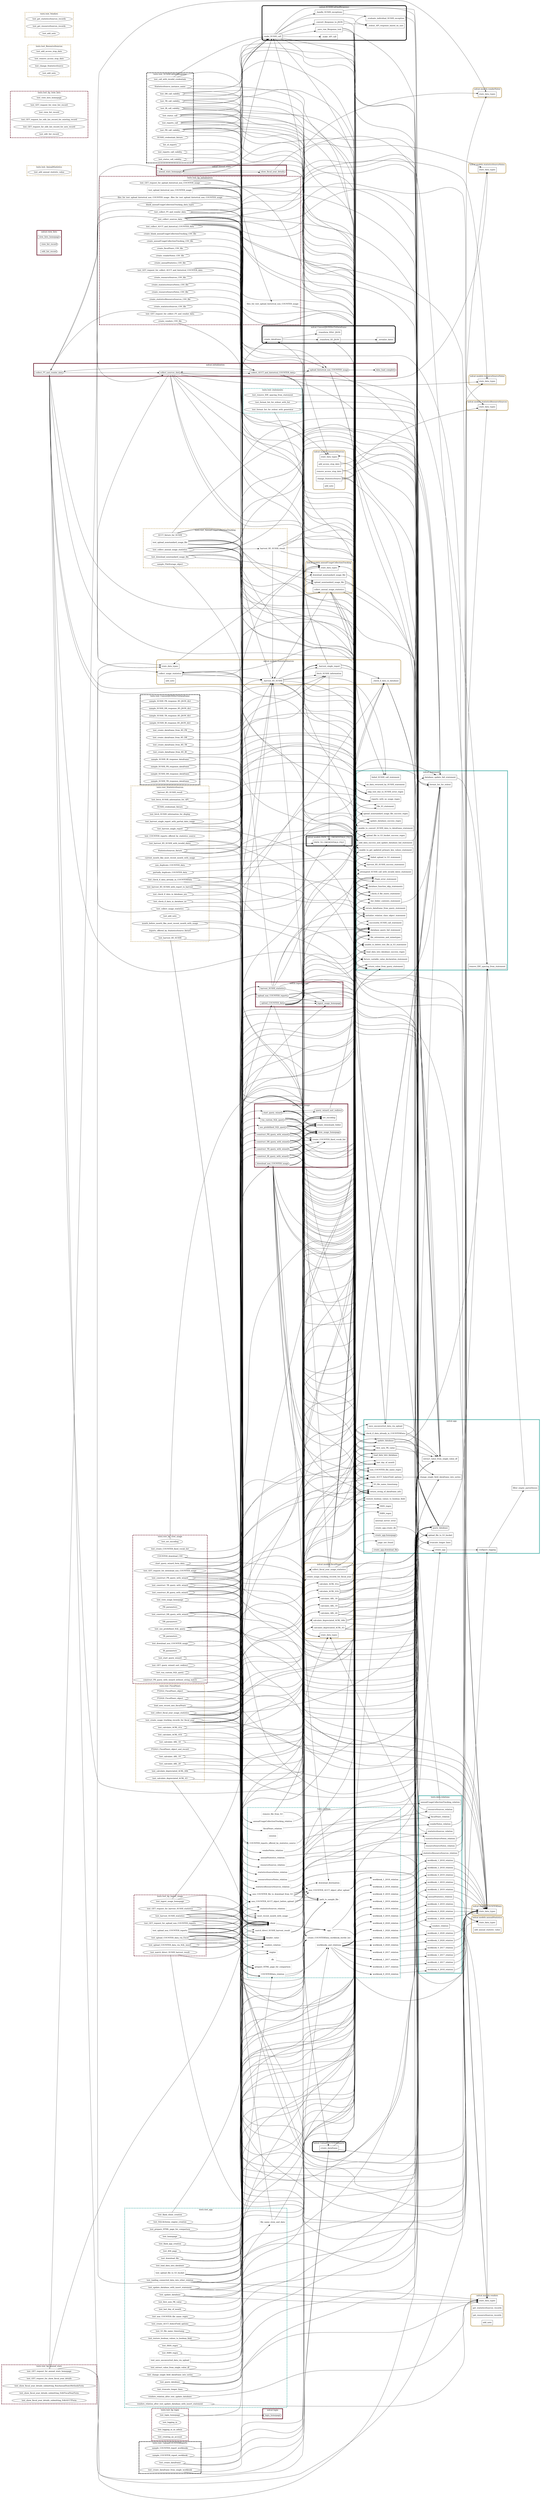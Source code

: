 digraph function_call_chains {
    graph [rankdir="LR"]

    /* Cluster Types
        `penwidth=5`
        Class: `style="rounded"`
        Tests: `style="dashed"`

        Relation: `color="#ceb888"` (Gold)
        Blueprint: `color="#782f40"` (Garnet)
        Module collecting general functions: `color="#5cb8b2"`
    */

    node [  // To remove the fill color from the individual function nodes
        style="filled"
        fillcolor="white"
    ]
    /* Node Types
        When multiple adjustments are present, order is label, style, shape

        Test function: `style="dashed"`
        Fixture function: `style="dotted"`

        Route functions: `shape="cds"`
        Function connecting to S3: `shape="folder"`
        Function connecting to MySQL: `shape="cylinder"`
        Other functions: `shape="box"`
    */

    /*
        Edges represent function calls
            Edges are instantiated under the cluster containing the calling function
            Edges go from the calling function to the called function
        Function calls include
            Redirects between Flask routes via `url_for()`
            Calls to a Flask route function with the Flask test client (these use the URL in the decorator, not the function name)
        Function calls don't include calls to SQLAlchemy engines purely for the purpose of passing to another function
    */

    subgraph cluster_fiscalYears {
        label="nolcat.models.fiscalYears"
        penwidth=5
        style="rounded"
        color="#ceb888"

        state_data_types_in_fiscalYears [
            label="state_data_types"
            shape="box"
        ]
        calculate_depreciated_ACRL_60b [shape="box"]
        calculate_depreciated_ACRL_63 [shape="box"]
        calculate_ACRL_61a [shape="box"]
        calculate_ACRL_61b [shape="box"]
        calculate_ARL_18 [shape="box"]
        calculate_ARL_19 [shape="box"]
        calculate_ARL_20 [shape="box"]
        create_usage_tracking_records_for_fiscal_year [shape="box"]
        collect_fiscal_year_usage_statistics [shape="box"]
    }
    calculate_depreciated_ACRL_60b -> query_database
    calculate_depreciated_ACRL_60b -> extract_value_from_single_value_df
    calculate_depreciated_ACRL_60b -> return_value_from_query_statement
    calculate_depreciated_ACRL_60b -> database_query_fail_statement
    calculate_depreciated_ACRL_63 -> query_database
    calculate_depreciated_ACRL_63 -> extract_value_from_single_value_df
    calculate_depreciated_ACRL_63 -> return_value_from_query_statement
    calculate_depreciated_ACRL_63 -> database_query_fail_statement
    calculate_ACRL_61a -> query_database
    calculate_ACRL_61a -> extract_value_from_single_value_df
    calculate_ACRL_61a -> return_value_from_query_statement
    calculate_ACRL_61a -> database_query_fail_statement
    calculate_ACRL_61b -> query_database
    calculate_ACRL_61b -> extract_value_from_single_value_df
    calculate_ACRL_61b -> return_value_from_query_statement
    calculate_ACRL_61b -> database_query_fail_statement
    calculate_ARL_18 -> query_database
    calculate_ARL_18 -> extract_value_from_single_value_df
    calculate_ARL_18 -> return_value_from_query_statement
    calculate_ARL_18 -> database_query_fail_statement
    calculate_ARL_19 -> query_database
    calculate_ARL_19 -> extract_value_from_single_value_df
    calculate_ARL_19 -> return_value_from_query_statement
    calculate_ARL_19 -> database_query_fail_statement
    calculate_ARL_20 -> query_database
    calculate_ARL_20 -> extract_value_from_single_value_df
    calculate_ARL_20 -> return_value_from_query_statement
    calculate_ARL_20 -> database_query_fail_statement
    create_usage_tracking_records_for_fiscal_year -> state_data_types_in_annualUsageCollectionTracking
    create_usage_tracking_records_for_fiscal_year -> load_data_into_database
    create_usage_tracking_records_for_fiscal_year -> query_database
    create_usage_tracking_records_for_fiscal_year -> return_string_of_dataframe_info
    create_usage_tracking_records_for_fiscal_year -> return_dataframe_from_query_statement
    create_usage_tracking_records_for_fiscal_year -> database_query_fail_statement
    collect_fiscal_year_usage_statistics -> _harvest_R5_SUSHI
    collect_fiscal_year_usage_statistics -> load_data_into_database
    collect_fiscal_year_usage_statistics -> query_database
    collect_fiscal_year_usage_statistics -> update_database
    collect_fiscal_year_usage_statistics -> first_new_PK_value
    collect_fiscal_year_usage_statistics -> format_list_for_stdout
    collect_fiscal_year_usage_statistics -> unable_to_get_updated_primary_key_values_statement
    collect_fiscal_year_usage_statistics -> database_query_fail_statement
    collect_fiscal_year_usage_statistics -> add_data_success_and_update_database_fail_statement
    collect_fiscal_year_usage_statistics -> load_data_into_database_success_regex
    collect_fiscal_year_usage_statistics -> update_database_success_regex
    collect_fiscal_year_usage_statistics -> harvest_R5_SUSHI_success_statement


    subgraph cluster_annualStatistics {
        label="nolcat.models.annualStatistics"
        penwidth=5
        style="rounded"
        color="#ceb888"

        state_data_types_in_annualStatistics [
            label="state_data_types"
            shape="box"
        ]
        add_annual_statistic_value [shape="box"]
    }


    subgraph cluster_vendors {
        label="nolcat.models.vendors"
        penwidth=5
        style="rounded"
        color="#ceb888"

        state_data_types_in_vendors [
            label="state_data_types"
            shape="box"
        ]
        get_statisticsSources_records [shape="box"]
        get_resourceSources_records [shape="box"]
        add_note_in_vendors [
            label="add_note"
            shape="box"
        ]
    }


    subgraph cluster_vendorNotes {
        label="nolcat.models.vendorNotes"
        penwidth=5
        style="rounded"
        color="#ceb888"

        state_data_types_in_vendorNotes [
            label="state_data_types"
            shape="box"
        ]
    }


    subgraph cluster_statisticsSources {
        label="nolcat.models.statisticsSources"
        penwidth=5
        style="rounded"
        color="#ceb888"

        state_data_types_in_statisticsSources [
            label="state_data_types"
            shape="box"
        ]
        fetch_SUSHI_information [shape="box"]
        _harvest_R5_SUSHI [shape="box"]
        _harvest_single_report [shape="box"]
        _check_if_data_in_database [shape="box"]
        collect_usage_statistics [shape="box"]
        add_note_in_statisticsSources [
            label="add_note"
            shape="box"
        ]
    }
    fetch_SUSHI_information -> PATH_TO_CREDENTIALS_FILE
    _harvest_R5_SUSHI -> fetch_SUSHI_information
    _harvest_R5_SUSHI -> _harvest_single_report
    _harvest_R5_SUSHI -> make_SUSHI_call
    _harvest_R5_SUSHI -> successful_SUSHI_call_statement
    _harvest_R5_SUSHI -> failed_SUSHI_call_statement
    _harvest_R5_SUSHI -> attempted_SUSHI_call_with_invalid_dates_statement
    _harvest_R5_SUSHI -> reports_with_no_usage_regex
    _harvest_single_report -> _check_if_data_in_database
    _harvest_single_report -> state_data_types_in_COUNTERData
    _harvest_single_report -> create_dataframe_in_ConvertJSONDictToDataframe
    _harvest_single_report -> make_SUSHI_call
    _harvest_single_report -> last_day_of_month
    _harvest_single_report -> return_string_of_dataframe_info
    _harvest_single_report -> save_unconverted_data_via_upload
    _harvest_single_report -> S3_file_name_timestamp
    _harvest_single_report -> unable_to_convert_SUSHI_data_to_dataframe_statement
    _harvest_single_report -> failed_upload_to_S3_statement
    _harvest_single_report -> upload_file_to_S3_bucket_success_regex
    _harvest_single_report -> no_data_returned_by_SUSHI_statement
    _harvest_single_report -> reports_with_no_usage_regex
    _check_if_data_in_database -> query_database
    _check_if_data_in_database -> extract_value_from_single_value_df
    _check_if_data_in_database -> return_value_from_query_statement
    _check_if_data_in_database -> database_query_fail_statement
    collect_usage_statistics -> _harvest_R5_SUSHI
    collect_usage_statistics -> load_data_into_database
    collect_usage_statistics -> first_new_PK_value
    collect_usage_statistics -> unable_to_get_updated_primary_key_values_statement
    collect_usage_statistics -> harvest_R5_SUSHI_success_statement


    subgraph cluster_statisticsSourceNotes {
        label="nolcat.models.statisticsSourceNotes"
        penwidth=5
        style="rounded"
        color="#ceb888"

        state_data_types_in_statisticsSourceNotes [
            label="state_data_types"
            shape="box"
        ]
    }


    subgraph cluster_resourceSources {
        label="nolcat.models.resourceSources"
        penwidth=5
        style="rounded"
        color="#ceb888"

        state_data_types_in_resourceSources [
            label="state_data_types"
            shape="box"
        ]
        add_access_stop_date [shape="box"]
        remove_access_stop_date [shape="box"]
        change_StatisticsSource [shape="box"]
        add_note_in_resourceSources [
            label="add_note"
            shape="box"
        ]
    }
    add_access_stop_date -> update_database
    add_access_stop_date -> database_update_fail_statement
    add_access_stop_date -> update_database_success_regex
    remove_access_stop_date -> update_database
    remove_access_stop_date -> database_update_fail_statement
    remove_access_stop_date -> update_database_success_regex
    change_StatisticsSource -> state_data_types_in_statisticsResourceSources
    change_StatisticsSource -> load_data_into_database
    change_StatisticsSource -> query_database
    change_StatisticsSource -> update_database
    change_StatisticsSource -> database_query_fail_statement
    change_StatisticsSource -> database_update_fail_statement
    change_StatisticsSource -> update_database_success_regex


    subgraph cluster_resourceSourceNotes {
        label="nolcat.models.resourceSourceNotes"
        penwidth=5
        style="rounded"
        color="#ceb888"

        state_data_types_in_resourceSourceNotes [
            label="state_data_types"
            shape="box"
        ]
    }


    subgraph cluster_statisticsResourceSources {
        label="nolcat.models.statisticsResourceSources"
        penwidth=5
        style="rounded"
        color="#ceb888"

        state_data_types_in_statisticsResourceSources [
            label="state_data_types"
            shape="box"
        ]
    }


    subgraph cluster_annualUsageCollectionTracking {
        label="nolcat.models.annualUsageCollectionTracking"
        penwidth=5
        style="rounded"
        color="#ceb888"

        state_data_types_in_annualUsageCollectionTracking [
            label="state_data_types"
            shape="box"
        ]
        collect_annual_usage_statistics [shape="box"]
        upload_nonstandard_usage_file [shape="box"]
        download_nonstandard_usage_file [shape="folder"]
    }
    collect_annual_usage_statistics -> _harvest_R5_SUSHI
    collect_annual_usage_statistics -> load_data_into_database
    collect_annual_usage_statistics -> query_database
    collect_annual_usage_statistics -> update_database
    collect_annual_usage_statistics -> first_new_PK_value
    collect_annual_usage_statistics -> initialize_relation_class_object_statement
    collect_annual_usage_statistics -> unable_to_get_updated_primary_key_values_statement
    collect_annual_usage_statistics -> return_value_from_query_statement
    collect_annual_usage_statistics -> database_query_fail_statement
    collect_annual_usage_statistics -> add_data_success_and_update_database_fail_statement
    collect_annual_usage_statistics -> load_data_into_database_success_regex
    collect_annual_usage_statistics -> update_database_success_regex
    collect_annual_usage_statistics -> harvest_R5_SUSHI_success_statement
    upload_nonstandard_usage_file -> upload_file_to_S3_bucket
    upload_nonstandard_usage_file -> update_database
    upload_nonstandard_usage_file -> file_extensions_and_mimetypes
    upload_nonstandard_usage_file -> file_IO_statement
    upload_nonstandard_usage_file -> failed_upload_to_S3_statement
    upload_nonstandard_usage_file -> upload_file_to_S3_bucket_success_regex
    upload_nonstandard_usage_file -> add_data_success_and_update_database_fail_statement
    upload_nonstandard_usage_file -> update_database_success_regex
    download_nonstandard_usage_file -> file_IO_statement


    subgraph cluster_COUNTERData {
        label="nolcat.models.COUNTERData"
        penwidth=5
        style="rounded"
        color="#ceb888"

        state_data_types_in_COUNTERData [
            label="state_data_types"
            shape="box"
        ]
    }


    subgraph cluster_SUSHICallAndResponse {
        label="nolcat.SUSHICallAndResponse"
        penwidth=5
        style="rounded"

        make_SUSHI_call [shape="box"]
        _make_API_call [shape="box"]
        _convert_Response_to_JSON [shape="box"]
        _save_raw_Response_text [shape="box"]
        _handle_SUSHI_exceptions [shape="box"]
        _evaluate_individual_SUSHI_exception [shape="box"]
        _stdout_API_response_based_on_size [shape="box"]
    }
    make_SUSHI_call -> _make_API_call
    make_SUSHI_call -> _convert_Response_to_JSON
    make_SUSHI_call -> _save_raw_Response_text
    make_SUSHI_call -> _handle_SUSHI_exceptions
    make_SUSHI_call -> _stdout_API_response_based_on_size
    make_SUSHI_call -> format_list_for_stdout
    make_SUSHI_call -> upload_file_to_S3_bucket_success_regex
    make_SUSHI_call -> failed_SUSHI_call_statement
    make_SUSHI_call -> no_data_returned_by_SUSHI_statement
    _convert_Response_to_JSON -> _stdout_API_response_based_on_size
    _convert_Response_to_JSON -> failed_SUSHI_call_statement
    _save_raw_Response_text -> query_database
    _save_raw_Response_text -> save_unconverted_data_via_upload
    _save_raw_Response_text -> extract_value_from_single_value_df
    _save_raw_Response_text -> S3_file_name_timestamp
    _save_raw_Response_text -> file_IO_statement
    _save_raw_Response_text -> upload_file_to_S3_bucket_success_regex
    _save_raw_Response_text -> database_query_fail_statement
    _handle_SUSHI_exceptions -> _evaluate_individual_SUSHI_exception
    _handle_SUSHI_exceptions -> format_list_for_stdout
    _evaluate_individual_SUSHI_exception -> query_database
    _evaluate_individual_SUSHI_exception -> database_query_fail_statement


    subgraph cluster_UploadCOUNTERReports {
        label="nolcat.UploadCOUNTERReports"
        penwidth=5
        style="rounded"

        create_dataframe_in_UploadCOUNTERReports [
            label="create_dataframe"
            shape="box"
        ]
    }
    create_dataframe_in_UploadCOUNTERReports -> state_data_types_in_COUNTERData
    create_dataframe_in_UploadCOUNTERReports -> return_string_of_dataframe_info
    create_dataframe_in_UploadCOUNTERReports -> ISSN_regex


    subgraph cluster_ConvertJSONDictToDataframe {
        label="nolcat.ConvertJSONDictToDataframe"
        penwidth=5
        style="rounded"

        create_dataframe_in_ConvertJSONDictToDataframe [
            label="create_dataframe"
            shape="box"
        ]
        _transform_R5_JSON [shape="box"]
        _transform_R5b1_JSON [shape="box"]
        _serialize_dates [shape="box"]
    }
    create_dataframe_in_ConvertJSONDictToDataframe -> _transform_R5_JSON
    create_dataframe_in_ConvertJSONDictToDataframe -> _transform_R5b1_JSON
    _transform_R5_JSON -> _serialize_dates
    _transform_R5_JSON -> return_string_of_dataframe_info
    _transform_R5_JSON -> ISSN_regex


    subgraph cluster_annual_stats {
        label="nolcat.annual_stats"
        penwidth=5
        color="#782f40"

        annual_stats_homepage [shape="cds"]
        show_fiscal_year_details [shape="cds"]
    }
    annual_stats_homepage -> show_fiscal_year_details
    annual_stats_homepage -> query_database
    annual_stats_homepage -> Flask_error_statement
    annual_stats_homepage -> database_query_fail_statement
    show_fiscal_year_details -> annual_stats_homepage
    show_fiscal_year_details -> state_data_types_in_fiscalYears
    show_fiscal_year_details -> state_data_types_in_annualUsageCollectionTracking
    show_fiscal_year_details -> query_database
    show_fiscal_year_details -> Flask_error_statement
    show_fiscal_year_details -> database_query_fail_statement


    subgraph cluster_ingest_usage {
        label="nolcat.ingest_usage"
        penwidth=5
        color="#782f40"

        ingest_usage_homepage [shape="cds"]
        upload_COUNTER_data [shape="cds"]
        harvest_SUSHI_statistics [shape="cds"]
        upload_non_COUNTER_reports [shape="cds"]
    }
    upload_COUNTER_data -> ingest_usage_homepage
    upload_COUNTER_data -> create_dataframe_in_UploadCOUNTERReports
    upload_COUNTER_data -> load_data_into_database
    upload_COUNTER_data -> update_database
    upload_COUNTER_data -> first_new_PK_value
    upload_COUNTER_data -> check_if_data_already_in_COUNTERData
    upload_COUNTER_data -> truncate_longer_lines
    upload_COUNTER_data -> format_list_for_stdout
    upload_COUNTER_data -> unable_to_convert_SUSHI_data_to_dataframe_statement
    upload_COUNTER_data -> unable_to_get_updated_primary_key_values_statement
    upload_COUNTER_data -> Flask_error_statement
    upload_COUNTER_data -> database_update_fail_statement
    upload_COUNTER_data -> update_database_success_regex
    harvest_SUSHI_statistics -> ingest_usage_homepage
    harvest_SUSHI_statistics -> collect_usage_statistics
    harvest_SUSHI_statistics -> query_database
    harvest_SUSHI_statistics -> initialize_relation_class_object_statement
    harvest_SUSHI_statistics -> Flask_error_statement
    harvest_SUSHI_statistics -> database_query_fail_statement
    upload_non_COUNTER_reports -> ingest_usage_homepage
    upload_non_COUNTER_reports -> upload_nonstandard_usage_file
    upload_non_COUNTER_reports -> query_database
    upload_non_COUNTER_reports -> create_AUCT_SelectField_options
    upload_non_COUNTER_reports -> Flask_error_statement
    upload_non_COUNTER_reports -> upload_nonstandard_usage_file_success_regex
    upload_non_COUNTER_reports -> database_query_fail_statement


    subgraph cluster_initialization {
        label="nolcat.initialization"
        penwidth=5
        color="#782f40"

        collect_FY_and_vendor_data [shape="cds"]
        collect_sources_data [shape="cds"]
        collect_AUCT_and_historical_COUNTER_data [shape="cds"]
        upload_historical_non_COUNTER_usage [shape="cds"]
        data_load_complete [shape="cds"]
    }
    collect_FY_and_vendor_data -> collect_sources_data
    collect_FY_and_vendor_data -> state_data_types_in_fiscalYears
    collect_FY_and_vendor_data -> state_data_types_in_annualStatistics
    collect_FY_and_vendor_data -> state_data_types_in_vendors
    collect_FY_and_vendor_data -> state_data_types_in_vendorNotes
    collect_FY_and_vendor_data -> load_data_into_database
    collect_FY_and_vendor_data -> first_new_PK_value
    collect_FY_and_vendor_data -> Flask_error_statement
    collect_FY_and_vendor_data -> load_data_into_database_success_regex
    collect_sources_data -> collect_AUCT_and_historical_COUNTER_data
    collect_sources_data -> state_data_types_in_statisticsSources
    collect_sources_data -> state_data_types_in_statisticsSourceNotes
    collect_sources_data -> state_data_types_in_resourceSources
    collect_sources_data -> state_data_types_in_resourceSourceNotes
    collect_sources_data -> load_data_into_database
    collect_sources_data -> first_new_PK_value
    collect_sources_data -> Flask_error_statement
    collect_sources_data -> load_data_into_database_success_regex
    collect_AUCT_and_historical_COUNTER_data -> collect_FY_and_vendor_data
    collect_AUCT_and_historical_COUNTER_data -> collect_sources_data
    collect_AUCT_and_historical_COUNTER_data -> upload_historical_non_COUNTER_usage
    collect_AUCT_and_historical_COUNTER_data -> state_data_types_in_annualUsageCollectionTracking
    collect_AUCT_and_historical_COUNTER_data -> create_dataframe_in_UploadCOUNTERReports
    collect_AUCT_and_historical_COUNTER_data -> load_data_into_database
    collect_AUCT_and_historical_COUNTER_data -> query_database
    collect_AUCT_and_historical_COUNTER_data -> update_database
    collect_AUCT_and_historical_COUNTER_data -> first_new_PK_value
    collect_AUCT_and_historical_COUNTER_data -> check_if_data_already_in_COUNTERData
    collect_AUCT_and_historical_COUNTER_data -> format_list_for_stdout
    collect_AUCT_and_historical_COUNTER_data -> unable_to_convert_SUSHI_data_to_dataframe_statement
    collect_AUCT_and_historical_COUNTER_data -> unable_to_get_updated_primary_key_values_statement
    collect_AUCT_and_historical_COUNTER_data -> Flask_error_statement
    collect_AUCT_and_historical_COUNTER_data -> return_dataframe_from_query_statement
    collect_AUCT_and_historical_COUNTER_data -> database_query_fail_statement
    collect_AUCT_and_historical_COUNTER_data -> load_data_into_database_success_regex
    collect_AUCT_and_historical_COUNTER_data -> update_database_success_regex
    upload_historical_non_COUNTER_usage -> data_load_complete
    upload_historical_non_COUNTER_usage -> upload_nonstandard_usage_file
    upload_historical_non_COUNTER_usage -> query_database
    upload_historical_non_COUNTER_usage -> create_AUCT_SelectField_options
    upload_historical_non_COUNTER_usage -> non_COUNTER_file_name_regex
    upload_historical_non_COUNTER_usage -> initialize_relation_class_object_statement
    upload_historical_non_COUNTER_usage -> Flask_error_statement
    upload_historical_non_COUNTER_usage -> upload_nonstandard_usage_file_success_regex
    upload_historical_non_COUNTER_usage -> database_query_fail_statement


    subgraph cluster_login {
        label="nolcat.login"
        penwidth=5
        color="#782f40"

        login_homepage [shape="cds"]
    }


    subgraph cluster_view_lists {
        label="nolcat.view_lists"
        penwidth=5
        color="#782f40"

        view_lists_homepage [shape="cds"]
        view_list_record [shape="cds"]
        edit_list_record [shape="cds"]
    }


    subgraph cluster_view_usage {
        label="nolcat.view_usage"
        penwidth=5
        color="#782f40"

        create_COUNTER_fixed_vocab_list [shape="box"]
        set_encoding [shape="box"]
        create_downloads_folder [shape="box"]
        view_usage_homepage [shape="cds"]
        run_custom_SQL_query [shape="cds"]
        use_predefined_SQL_query [shape="cds"]
        start_query_wizard [shape="cds"]
        query_wizard_sort_redirect [shape="cds"]
        construct_PR_query_with_wizard [shape="cds"]
        construct_DR_query_with_wizard [shape="cds"]
        construct_TR_query_with_wizard [shape="cds"]
        construct_IR_query_with_wizard [shape="cds"]
        download_non_COUNTER_usage [shape="cds"]
    }
    run_custom_SQL_query -> set_encoding
    run_custom_SQL_query -> create_downloads_folder
    run_custom_SQL_query -> view_usage_homepage
    run_custom_SQL_query -> query_database
    run_custom_SQL_query -> file_extensions_and_mimetypes
    run_custom_SQL_query -> Flask_error_statement
    run_custom_SQL_query -> list_folder_contents_statement
    run_custom_SQL_query -> check_if_file_exists_statement
    run_custom_SQL_query -> database_query_fail_statement
    use_predefined_SQL_query -> set_encoding
    use_predefined_SQL_query -> create_downloads_folder
    use_predefined_SQL_query -> view_usage_homepage
    use_predefined_SQL_query -> query_database
    use_predefined_SQL_query -> last_day_of_month
    use_predefined_SQL_query -> file_extensions_and_mimetypes
    use_predefined_SQL_query -> Flask_error_statement
    use_predefined_SQL_query -> list_folder_contents_statement
    use_predefined_SQL_query -> check_if_file_exists_statement
    use_predefined_SQL_query -> database_query_fail_statement
    use_predefined_SQL_query -> attempted_SUSHI_call_with_invalid_dates_statement
    start_query_wizard -> view_usage_homepage
    start_query_wizard -> query_wizard_sort_redirect
    start_query_wizard -> query_database
    start_query_wizard -> last_day_of_month
    start_query_wizard -> Flask_error_statement
    start_query_wizard -> database_query_fail_statement
    query_wizard_sort_redirect -> start_query_wizard
    query_wizard_sort_redirect -> Flask_error_statement
    query_wizard_sort_redirect -> attempted_SUSHI_call_with_invalid_dates_statement
    construct_PR_query_with_wizard -> create_COUNTER_fixed_vocab_list
    construct_PR_query_with_wizard -> set_encoding
    construct_PR_query_with_wizard -> create_downloads_folder
    construct_PR_query_with_wizard -> view_usage_homepage
    construct_PR_query_with_wizard -> query_database
    construct_PR_query_with_wizard -> return_string_of_dataframe_info
    construct_PR_query_with_wizard -> file_extensions_and_mimetypes
    construct_PR_query_with_wizard -> Flask_error_statement
    construct_PR_query_with_wizard -> list_folder_contents_statement
    construct_PR_query_with_wizard -> check_if_file_exists_statement
    construct_PR_query_with_wizard -> database_query_fail_statement
    construct_DR_query_with_wizard -> create_COUNTER_fixed_vocab_list
    construct_DR_query_with_wizard -> set_encoding
    construct_DR_query_with_wizard -> create_downloads_folder
    construct_DR_query_with_wizard -> view_usage_homepage
    construct_DR_query_with_wizard -> query_database
    construct_DR_query_with_wizard -> return_string_of_dataframe_info
    construct_DR_query_with_wizard -> file_extensions_and_mimetypes
    construct_DR_query_with_wizard -> Flask_error_statement
    construct_DR_query_with_wizard -> list_folder_contents_statement
    construct_DR_query_with_wizard -> check_if_file_exists_statement
    construct_DR_query_with_wizard -> database_query_fail_statement
    construct_TR_query_with_wizard -> create_COUNTER_fixed_vocab_list
    construct_TR_query_with_wizard -> set_encoding
    construct_TR_query_with_wizard -> create_downloads_folder
    construct_TR_query_with_wizard -> view_usage_homepage
    construct_TR_query_with_wizard -> query_database
    construct_TR_query_with_wizard -> return_string_of_dataframe_info
    construct_TR_query_with_wizard -> file_extensions_and_mimetypes
    construct_TR_query_with_wizard -> Flask_error_statement
    construct_TR_query_with_wizard -> list_folder_contents_statement
    construct_TR_query_with_wizard -> check_if_file_exists_statement
    construct_TR_query_with_wizard -> database_query_fail_statement
    construct_IR_query_with_wizard -> create_COUNTER_fixed_vocab_list
    construct_IR_query_with_wizard -> set_encoding
    construct_IR_query_with_wizard -> create_downloads_folder
    construct_IR_query_with_wizard -> view_usage_homepage
    construct_IR_query_with_wizard -> query_database
    construct_IR_query_with_wizard -> return_string_of_dataframe_info
    construct_IR_query_with_wizard -> file_extensions_and_mimetypes
    construct_IR_query_with_wizard -> Flask_error_statement
    construct_IR_query_with_wizard -> list_folder_contents_statement
    construct_IR_query_with_wizard -> check_if_file_exists_statement
    construct_IR_query_with_wizard -> database_query_fail_statement
    download_non_COUNTER_usage -> create_downloads_folder
    download_non_COUNTER_usage -> view_usage_homepage
    download_non_COUNTER_usage -> state_data_types_in_annualUsageCollectionTracking
    download_non_COUNTER_usage -> download_nonstandard_usage_file
    download_non_COUNTER_usage -> query_database
    download_non_COUNTER_usage -> restore_boolean_values_to_boolean_field
    download_non_COUNTER_usage -> create_AUCT_SelectField_options
    download_non_COUNTER_usage -> non_COUNTER_file_name_regex
    download_non_COUNTER_usage -> file_extensions_and_mimetypes
    download_non_COUNTER_usage -> Flask_error_statement
    download_non_COUNTER_usage -> list_folder_contents_statement
    download_non_COUNTER_usage -> check_if_file_exists_statement
    download_non_COUNTER_usage -> database_query_fail_statement


    subgraph cluster_PATH_TO_CREDENTIALS_FILE {
        label="nolcat.models.PATH_TO_CREDENTIALS_FILE"
        penwidth=5

        PATH_TO_CREDENTIALS_FILE [shape="box"]
    }
    PATH_TO_CREDENTIALS_FILE -> check_if_file_exists_statement


    subgraph cluster_app {
        label="nolcat.app"
        penwidth=5
        color="#5cb8b2"

        filter_empty_parentheses [shape="box"]
        configure_logging [shape="box"]
        page_not_found [shape="box"]
        internal_server_error [shape="box"]
        create_app [shape="box"]
        "create_app.create_db" [shape="box"]
        "create_app.homepage" [shape="cds"]
        "create_app.download_file" [shape="cds"]
        last_day_of_month [shape="box"]
        first_new_PK_value [shape="box"]
        return_string_of_dataframe_info [shape="box"]
        change_single_field_dataframe_into_series [shape="box"]
        restore_boolean_values_to_boolean_field [shape="box"]
        upload_file_to_S3_bucket [shape="folder"]
        create_AUCT_SelectField_options [shape="box"]
        load_data_into_database [shape="cylinder"]
        query_database [shape="cylinder"]
        check_if_data_already_in_COUNTERData [shape="box"]
        truncate_longer_lines [shape="box"]
        update_database [shape="cylinder"]
        save_unconverted_data_via_upload [shape="box"]
        ISSN_regex [shape="box"]
        ISBN_regex [shape="box"]
        extract_value_from_single_value_df [shape="box"]
        S3_file_name_timestamp [shape="box"]
        non_COUNTER_file_name_regex [shape="box"]
    }
    filter_empty_parentheses -> remove_IDE_spacing_from_statement
    configure_logging -> filter_empty_parentheses
    create_app -> configure_logging
    "create_app.create_db" -> create_app
    "create_app.download_file" -> file_extensions_and_mimetypes
    first_new_PK_value -> query_database
    first_new_PK_value -> extract_value_from_single_value_df
    first_new_PK_value -> return_value_from_query_statement
    first_new_PK_value -> database_query_fail_statement
    create_AUCT_SelectField_options -> change_single_field_dataframe_into_series
    query_database -> remove_IDE_spacing_from_statement
    check_if_data_already_in_COUNTERData -> query_database
    check_if_data_already_in_COUNTERData -> extract_value_from_single_value_df
    check_if_data_already_in_COUNTERData -> format_list_for_stdout
    check_if_data_already_in_COUNTERData -> return_value_from_query_statement
    check_if_data_already_in_COUNTERData -> database_query_fail_statement
    update_database -> query_database
    update_database -> truncate_longer_lines
    update_database -> extract_value_from_single_value_df
    update_database -> remove_IDE_spacing_from_statement
    update_database -> database_query_fail_statement
    save_unconverted_data_via_upload -> upload_file_to_S3_bucket
    save_unconverted_data_via_upload -> format_list_for_stdout


    subgraph cluster_statements {
        label="nolcat.statements"
        penwidth=5
        color="#5cb8b2"

        file_extensions_and_mimetypes [shape="box"]
        format_list_for_stdout [shape="box"]
        remove_IDE_spacing_from_statement [shape="box"]
        initialize_relation_class_object_statement [shape="box"]
        fixture_variable_value_declaration_statement [shape="box"]
        unable_to_convert_SUSHI_data_to_dataframe_statement [shape="box"]
        unable_to_get_updated_primary_key_values_statement [shape="box"]
        Flask_error_statement [shape="box"]
        file_IO_statement [shape="box"]
        list_folder_contents_statement [shape="box"]
        check_if_file_exists_statement [shape="box"]
        failed_upload_to_S3_statement [shape="box"]
        unable_to_delete_test_file_in_S3_statement [shape="box"]
        upload_file_to_S3_bucket_success_regex [shape="box"]
        upload_nonstandard_usage_file_success_regex [shape="box"]
        return_value_from_query_statement [shape="box"]
        return_dataframe_from_query_statement [shape="box"]
        database_query_fail_statement [shape="box"]
        database_update_fail_statement [shape="box"]
        add_data_success_and_update_database_fail_statement [shape="box"]
        database_function_skip_statements [shape="box"]
        load_data_into_database_success_regex [shape="box"]
        update_database_success_regex [shape="box"]
        successful_SUSHI_call_statement [shape="box"]
        harvest_R5_SUSHI_success_statement [shape="box"]
        failed_SUSHI_call_statement [shape="box"]
        no_data_returned_by_SUSHI_statement [shape="box"]
        attempted_SUSHI_call_with_invalid_dates_statement [shape="box"]
        reports_with_no_usage_regex [shape="box"]
        skip_test_due_to_SUSHI_error_regex [shape="box"]
    }
    list_folder_contents_statement -> format_list_for_stdout
    database_update_fail_statement -> remove_IDE_spacing_from_statement
    add_data_success_and_update_database_fail_statement -> database_update_fail_statement


    subgraph cluster_relations {
        label="tests.data.relations"
        penwidth=5
        color="#5cb8b2"

        fiscalYears_relation_in_relations [
            label="fiscalYears_relation"
            shape="box"
        ]
        annualStatistics_relation_in_relations [
            label="annualStatistics_relation"
            shape="box"
        ]
        vendors_relation_in_relations [
            label="vendors_relation"
            shape="box"
        ]
        vendorNotes_relation_in_relations [
            label="vendorNotes_relation"
            shape="box"
        ]
        statisticsSources_relation_in_relations [
            label="statisticsSources_relation"
            shape="box"
        ]
        statisticsSourceNotes_relation_in_relations [
            label="statisticsSourceNotes_relation"
            shape="box"
        ]
        resourceSources_relation_in_relations [
            label="resourceSources_relation"
            shape="box"
        ]
        resourceSourceNotes_relation_in_relations [
            label="resourceSourceNotes_relation"
            shape="box"
        ]
        statisticsResourceSources_relation_in_relations [
            label="statisticsResourceSources_relation"
            shape="box"
        ]
        annualUsageCollectionTracking_relation_in_relations [
            label="annualUsageCollectionTracking_relation"
            shape="box"
        ]
        workbook_0_2017_relation_in_relations [
            label="workbook_0_2017_relation"
            shape="box"
        ]
        workbook_1_2017_relation_in_relations [
            label="workbook_1_2017_relation"
            shape="box"
        ]
        workbook_2_2017_relation_in_relations [
            label="workbook_2_2017_relation"
            shape="box"
        ]
        workbook_0_2018_relation_in_relations [
            label="workbook_0_2018_relation"
            shape="box"
        ]
        workbook_1_2018_relation_in_relations [
            label="workbook_1_2018_relation"
            shape="box"
        ]
        workbook_2_2018_relation_in_relations [
            label="workbook_2_2018_relation"
            shape="box"
        ]
        workbook_0_2019_relation_in_relations [
            label="workbook_0_2019_relation"
            shape="box"
        ]
        workbook_1_2019_relation_in_relations [
            label="workbook_1_2019_relation"
            shape="box"
        ]
        workbook_2_2019_relation_in_relations [
            label="workbook_2_2019_relation"
            shape="box"
        ]
        workbook_3_2019_relation_in_relations [
            label="workbook_3_2019_relation"
            shape="box"
        ]
        workbook_0_2020_relation_in_relations [
            label="workbook_0_2020_relation"
            shape="box"
        ]
        workbook_1_2020_relation_in_relations [
            label="workbook_1_2020_relation"
            shape="box"
        ]
        workbook_2_2020_relation_in_relations [
            label="workbook_2_2020_relation"
            shape="box"
        ]
        workbook_3_2020_relation_in_relations [
            label="workbook_3_2020_relation"
            shape="box"
        ]
    }
    fiscalYears_relation_in_relations -> state_data_types_in_fiscalYears
    annualStatistics_relation_in_relations -> state_data_types_in_annualStatistics
    vendors_relation_in_relations -> state_data_types_in_vendors
    vendorNotes_relation_in_relations -> state_data_types_in_vendorNotes
    statisticsSources_relation_in_relations -> state_data_types_in_statisticsSources
    statisticsSourceNotes_relation_in_relations -> state_data_types_in_statisticsSourceNotes
    resourceSources_relation_in_relations -> state_data_types_in_resourceSources
    resourceSourceNotes_relation_in_relations -> state_data_types_in_resourceSourceNotes
    statisticsResourceSources_relation_in_relations -> state_data_types_in_statisticsResourceSources
    annualUsageCollectionTracking_relation_in_relations -> state_data_types_in_annualUsageCollectionTracking
    workbook_0_2017_relation_in_relations -> state_data_types_in_COUNTERData
    workbook_1_2017_relation_in_relations -> state_data_types_in_COUNTERData
    workbook_2_2017_relation_in_relations -> state_data_types_in_COUNTERData
    workbook_0_2018_relation_in_relations -> state_data_types_in_COUNTERData
    workbook_1_2018_relation_in_relations -> state_data_types_in_COUNTERData
    workbook_2_2018_relation_in_relations -> state_data_types_in_COUNTERData
    workbook_0_2019_relation_in_relations -> state_data_types_in_COUNTERData
    workbook_1_2019_relation_in_relations -> state_data_types_in_COUNTERData
    workbook_2_2019_relation_in_relations -> state_data_types_in_COUNTERData
    workbook_3_2019_relation_in_relations -> state_data_types_in_COUNTERData
    workbook_0_2020_relation_in_relations -> state_data_types_in_COUNTERData
    workbook_1_2020_relation_in_relations -> state_data_types_in_COUNTERData
    workbook_2_2020_relation_in_relations -> state_data_types_in_COUNTERData
    workbook_3_2020_relation_in_relations -> state_data_types_in_COUNTERData


    subgraph cluster_conftest {
        label="tests.conftest"
        penwidth=5
        style="dashed"
        color="#5cb8b2"

        engine [
            style="dotted"
            shape="cylinder"
        ]
        app [
            style="dotted"
            shape="box"
        ]
        client [
            style="dotted"
            shape="box"
        ]
        db [
            style="dotted"
            shape="box"
        ]
        session [
            style="dotted"
            shape="box"
        ]
        fiscalYears_relation_in_conftest [
            label="fiscalYears_relation"
            style="dotted"
            shape="box"
        ]
        annualStatistics_relation_in_conftest [
            label="annualStatistics_relation"
            style="dotted"
            shape="box"
        ]
        vendors_relation_in_conftest [
            label="vendors_relation"
            style="dotted"
            shape="box"
        ]
        vendorNotes_relation_in_conftest [
            label="vendorNotes_relation"
            style="dotted"
            shape="box"
        ]
        statisticsSources_relation_in_conftest [
            label="statisticsSources_relation"
            style="dotted"
            shape="box"
        ]
        statisticsSourceNotes_relation_in_conftest [
            label="statisticsSourceNotes_relation"
            style="dotted"
            shape="box"
        ]
        resourceSources_relation_in_conftest [
            label="resourceSources_relation"
            style="dotted"
            shape="box"
        ]
        resourceSourceNotes_relation_in_conftest [
            label="resourceSourceNotes_relation"
            style="dotted"
            shape="box"
        ]
        statisticsResourceSources_relation_in_conftest [
            label="statisticsResourceSources_relation"
            style="dotted"
            shape="box"
        ]
        annualUsageCollectionTracking_relation_in_conftest [
            label="annualUsageCollectionTracking_relation"
            style="dotted"
            shape="box"
        ]
        workbook_0_2017_relation_in_conftest [
            label="workbook_0_2017_relation"
            style="dotted"
            shape="box"
        ]
        workbook_1_2017_relation_in_conftest [
            label="workbook_1_2017_relation"
            style="dotted"
            shape="box"
        ]
        workbook_2_2017_relation_in_conftest [
            label="workbook_2_2017_relation"
            style="dotted"
            shape="box"
        ]
        workbook_0_2018_relation_in_conftest [
            label="workbook_0_2018_relation"
            style="dotted"
            shape="box"
        ]
        workbook_1_2018_relation_in_conftest [
            label="workbook_1_2018_relation"
            style="dotted"
            shape="box"
        ]
        workbook_2_2018_relation_in_conftest [
            label="workbook_2_2018_relation"
            style="dotted"
            shape="box"
        ]
        workbook_0_2019_relation_in_conftest [
            label="workbook_0_2019_relation"
            style="dotted"
            shape="box"
        ]
        workbook_1_2019_relation_in_conftest [
            label="workbook_1_2019_relation"
            style="dotted"
            shape="box"
        ]
        workbook_2_2019_relation_in_conftest [
            label="workbook_2_2019_relation"
            style="dotted"
            shape="box"
        ]
        workbook_3_2019_relation_in_conftest [
            label="workbook_3_2019_relation"
            style="dotted"
            shape="box"
        ]
        workbook_0_2020_relation_in_conftest [
            label="workbook_0_2020_relation"
            style="dotted"
            shape="box"
        ]
        workbook_1_2020_relation_in_conftest [
            label="workbook_1_2020_relation"
            style="dotted"
            shape="box"
        ]
        workbook_2_2020_relation_in_conftest [
            label="workbook_2_2020_relation"
            style="dotted"
            shape="box"
        ]
        workbook_3_2020_relation_in_conftest [
            label="workbook_3_2020_relation"
            style="dotted"
            shape="box"
        ]
        workbooks_and_relations [
            style="dotted"
            shape="box"
        ]
        create_COUNTERData_workbook_iterdir_list [
            style="dotted"
            shape="box"
        ]
        COUNTERData_relation [
            style="dotted"
            shape="box"
        ]
        download_destination [
            style="dotted"
            shape="box"
        ]
        path_to_sample_file [
            style="dotted"
            shape="box"
        ]
        remove_file_from_S3 [
            style="dotted"
            shape="folder"
        ]
        non_COUNTER_AUCT_object_before_upload [
            style="dotted"
            shape="folder"
        ]
        non_COUNTER_AUCT_object_after_upload [
            style="dotted"
            shape="box"
        ]
        non_COUNTER_file_to_download_from_S3 [
            style="dotted"
            shape="folder"
        ]
        header_value [
            style="dotted"
            shape="box"
        ]
        most_recent_month_with_usage [
            style="dotted"
            shape="box"
        ]
        match_direct_SUSHI_harvest_result [
            style="dotted"
            shape="box"
        ]
        COUNTER_reports_offered_by_statistics_source [
            style="dotted"
            shape="box"
        ]
        prepare_HTML_page_for_comparison [
            style="dotted"
            shape="box"
        ]
    }
    app -> create_app
    app -> configure_logging
    client -> app
    db -> app
    fiscalYears_relation_in_conftest -> fiscalYears_relation_in_relations
    annualStatistics_relation_in_conftest -> annualStatistics_relation_in_relations
    vendors_relation_in_conftest -> vendors_relation_in_relations
    vendorNotes_relation_in_conftest -> vendorNotes_relation_in_relations
    statisticsSources_relation_in_conftest -> statisticsSources_relation_in_relations
    statisticsSourceNotes_relation_in_conftest -> statisticsSourceNotes_relation_in_relations
    resourceSources_relation_in_conftest -> resourceSources_relation_in_relations
    resourceSourceNotes_relation_in_conftest -> resourceSourceNotes_relation_in_relations
    statisticsResourceSources_relation_in_conftest -> statisticsResourceSources_relation_in_relations
    annualUsageCollectionTracking_relation_in_conftest -> annualUsageCollectionTracking_relation_in_relations
    workbook_0_2017_relation_in_conftest -> workbook_0_2017_relation_in_relations
    workbook_1_2017_relation_in_conftest -> workbook_1_2017_relation_in_relations
    workbook_2_2017_relation_in_conftest -> workbook_2_2017_relation_in_relations
    workbook_0_2018_relation_in_conftest -> workbook_0_2018_relation_in_relations
    workbook_1_2018_relation_in_conftest -> workbook_1_2018_relation_in_relations
    workbook_2_2018_relation_in_conftest -> workbook_2_2018_relation_in_relations
    workbook_0_2019_relation_in_conftest -> workbook_0_2019_relation_in_relations
    workbook_1_2019_relation_in_conftest -> workbook_1_2019_relation_in_relations
    workbook_2_2019_relation_in_conftest -> workbook_2_2019_relation_in_relations
    workbook_3_2019_relation_in_conftest -> workbook_3_2019_relation_in_relations
    workbook_0_2020_relation_in_conftest -> workbook_0_2020_relation_in_relations
    workbook_1_2020_relation_in_conftest -> workbook_1_2020_relation_in_relations
    workbook_2_2020_relation_in_conftest -> workbook_2_2020_relation_in_relations
    workbook_3_2020_relation_in_conftest -> workbook_3_2020_relation_in_relations
    workbooks_and_relations -> workbook_0_2017_relation_in_conftest
    workbooks_and_relations -> workbook_1_2017_relation_in_conftest
    workbooks_and_relations -> workbook_2_2017_relation_in_conftest
    workbooks_and_relations -> workbook_0_2018_relation_in_conftest
    workbooks_and_relations -> workbook_1_2018_relation_in_conftest
    workbooks_and_relations -> workbook_2_2018_relation_in_conftest
    workbooks_and_relations -> workbook_0_2019_relation_in_conftest
    workbooks_and_relations -> workbook_1_2019_relation_in_conftest
    workbooks_and_relations -> workbook_2_2019_relation_in_conftest
    workbooks_and_relations -> workbook_3_2019_relation_in_conftest
    workbooks_and_relations -> workbook_0_2020_relation_in_conftest
    workbooks_and_relations -> workbook_1_2020_relation_in_conftest
    workbooks_and_relations -> workbook_2_2020_relation_in_conftest
    workbooks_and_relations -> workbook_3_2020_relation_in_conftest
    COUNTERData_relation -> workbooks_and_relations
    COUNTERData_relation -> create_COUNTERData_workbook_iterdir_list
    remove_file_from_S3 -> fixture_variable_value_declaration_statement
    remove_file_from_S3 -> unable_to_delete_test_file_in_S3_statement
    remove_file_from_S3 -> path_to_sample_file
    non_COUNTER_AUCT_object_before_upload -> query_database
    non_COUNTER_AUCT_object_before_upload -> initialize_relation_class_object_statement
    non_COUNTER_AUCT_object_before_upload -> unable_to_delete_test_file_in_S3_statement
    non_COUNTER_AUCT_object_before_upload -> database_function_skip_statements
    non_COUNTER_AUCT_object_before_upload -> path_to_sample_file
    non_COUNTER_AUCT_object_after_upload -> query_database
    non_COUNTER_AUCT_object_after_upload -> initialize_relation_class_object_statement
    non_COUNTER_AUCT_object_after_upload -> database_function_skip_statements
    non_COUNTER_file_to_download_from_S3 -> upload_file_to_S3_bucket
    non_COUNTER_file_to_download_from_S3 -> fixture_variable_value_declaration_statement
    non_COUNTER_file_to_download_from_S3 -> file_IO_statement
    non_COUNTER_file_to_download_from_S3 -> failed_upload_to_S3_statement
    non_COUNTER_file_to_download_from_S3 -> unable_to_delete_test_file_in_S3_statement
    non_COUNTER_file_to_download_from_S3 -> upload_file_to_S3_bucket_success_regex
    non_COUNTER_file_to_download_from_S3 -> download_destination
    non_COUNTER_file_to_download_from_S3 -> path_to_sample_file
    non_COUNTER_file_to_download_from_S3 -> non_COUNTER_AUCT_object_after_upload
    most_recent_month_with_usage -> last_day_of_month
    match_direct_SUSHI_harvest_result -> state_data_types_in_COUNTERData
    match_direct_SUSHI_harvest_result -> query_database
    match_direct_SUSHI_harvest_result -> database_function_skip_statements
    COUNTER_reports_offered_by_statistics_source -> make_SUSHI_call
    COUNTER_reports_offered_by_statistics_source -> successful_SUSHI_call_statement


    subgraph cluster_test_AnnualStatistics {
        label="tests.test_AnnualStatistics"
        penwidth=5
        style="dashed"
        color="#ceb888"

        test_add_annual_statistic_value
    }


    subgraph cluster_test_AnnualUsageCollectionTracking {
        label="tests.test_AnnualUsageCollectionTracking"
        penwidth=5
        style="dashed"
        color="#ceb888"

        AUCT_fixture_for_SUSHI
        harvest_R5_SUSHI_result_in_test_AnnualUsageCollectionTracking [
            label="harvest_R5_SUSHI_result"
            style="dotted"
            shape="folder"
        ]
        test_collect_annual_usage_statistics
        sample_FileStorage_object
        test_upload_nonstandard_usage_file [
            style="dashed"
            shape="folder"
        ]
        test_download_nonstandard_usage_file
    }
    AUCT_fixture_for_SUSHI -> query_database
    AUCT_fixture_for_SUSHI -> initialize_relation_class_object_statement
    AUCT_fixture_for_SUSHI -> database_function_skip_statements
    harvest_R5_SUSHI_result_in_test_AnnualUsageCollectionTracking -> _harvest_R5_SUSHI
    harvest_R5_SUSHI_result_in_test_AnnualUsageCollectionTracking -> query_database
    harvest_R5_SUSHI_result_in_test_AnnualUsageCollectionTracking -> unable_to_delete_test_file_in_S3_statement
    harvest_R5_SUSHI_result_in_test_AnnualUsageCollectionTracking -> upload_file_to_S3_bucket_success_regex
    harvest_R5_SUSHI_result_in_test_AnnualUsageCollectionTracking -> return_value_from_query_statement
    harvest_R5_SUSHI_result_in_test_AnnualUsageCollectionTracking -> database_function_skip_statements
    test_collect_annual_usage_statistics -> collect_annual_usage_statistics
    test_collect_annual_usage_statistics -> harvest_R5_SUSHI_result_in_test_AnnualUsageCollectionTracking
    test_collect_annual_usage_statistics -> query_database
    test_collect_annual_usage_statistics -> engine
    test_collect_annual_usage_statistics -> extract_value_from_single_value_df
    test_collect_annual_usage_statistics -> database_function_skip_statements
    test_collect_annual_usage_statistics -> load_data_into_database_success_regex
    test_collect_annual_usage_statistics -> update_database_success_regex
    test_collect_annual_usage_statistics -> client
    test_collect_annual_usage_statistics -> match_direct_SUSHI_harvest_result
    sample_FileStorage_object -> path_to_sample_file
    test_upload_nonstandard_usage_file -> upload_nonstandard_usage_file
    test_upload_nonstandard_usage_file -> non_COUNTER_AUCT_object_before_upload
    test_upload_nonstandard_usage_file -> query_database
    test_upload_nonstandard_usage_file -> extract_value_from_single_value_df
    test_upload_nonstandard_usage_file -> format_list_for_stdout
    test_upload_nonstandard_usage_file -> upload_nonstandard_usage_file_success_regex
    test_upload_nonstandard_usage_file -> return_value_from_query_statement
    test_upload_nonstandard_usage_file -> database_function_skip_statements
    test_upload_nonstandard_usage_file -> client
    test_upload_nonstandard_usage_file -> path_to_sample_file
    test_download_nonstandard_usage_file -> download_nonstandard_usage_file
    test_download_nonstandard_usage_file -> non_COUNTER_file_to_download_from_S3
    test_download_nonstandard_usage_file -> list_folder_contents_statement
    test_download_nonstandard_usage_file -> download_destination
    test_download_nonstandard_usage_file -> non_COUNTER_AUCT_object_after_upload


    subgraph cluster_test_app {
        label="tests.test_app"
        penwidth=5
        style="dashed"
        color="#5cb8b2"

        test_flask_app_creation
        test_flask_client_creation
        test_SQLAlchemy_engine_creation
        test_homepage
        test_404_page
        test_load_data_into_database
        test_query_database
        test_loading_connected_data_into_other_relation
        test_download_file
        test_first_new_PK_value
        test_change_single_field_dataframe_into_series
        test_restore_boolean_values_to_boolean_field
        test_upload_file_to_S3_bucket [
            style="dashed"
            shape="folder"
        ]
        test_create_AUCT_SelectField_options
        test_truncate_longer_lines
        vendors_relation_after_test_update_database
        test_update_database
        vendors_relation_after_test_update_database_with_insert_statement
        test_update_database_with_insert_statement
        test_prepare_HTML_page_for_comparison
        file_name_stem_and_data [
            style="dotted"
            shape="folder"
        ]
        test_save_unconverted_data_via_upload [
            style="dashed"
            shape="folder"
        ]
        test_ISSN_regex
        test_ISBN_regex
        test_last_day_of_month
        test_extract_value_from_single_value_df
        test_S3_file_name_timestamp
        test_non_COUNTER_file_name_regex
    }
    test_flask_app_creation -> app
    test_flask_client_creation -> client
    test_SQLAlchemy_engine_creation -> engine
    test_homepage -> "create_app.homepage"
    test_homepage -> client
    test_404_page -> page_not_found
    test_404_page -> client
    test_load_data_into_database -> load_data_into_database
    test_load_data_into_database -> load_data_into_database_success_regex
    test_load_data_into_database -> vendors_relation_in_conftest
    test_query_database -> state_data_types_in_vendors
    test_query_database -> query_database
    test_query_database -> vendors_relation_in_conftest
    test_loading_connected_data_into_other_relation -> state_data_types_in_vendors
    test_loading_connected_data_into_other_relation -> state_data_types_in_statisticsSources
    test_loading_connected_data_into_other_relation -> load_data_into_database
    test_loading_connected_data_into_other_relation -> query_database
    test_loading_connected_data_into_other_relation -> database_function_skip_statements
    test_loading_connected_data_into_other_relation -> load_data_into_database_success_regex
    test_loading_connected_data_into_other_relation -> statisticsSources_relation_in_conftest
    test_download_file -> "create_app.download_file"
    test_download_file -> file_extensions_and_mimetypes
    test_download_file -> client
    test_download_file -> path_to_sample_file
    test_first_new_PK_value -> first_new_PK_value
    test_change_single_field_dataframe_into_series -> change_single_field_dataframe_into_series
    test_restore_boolean_values_to_boolean_field -> restore_boolean_values_to_boolean_field
    test_upload_file_to_S3_bucket -> upload_file_to_S3_bucket
    test_upload_file_to_S3_bucket -> format_list_for_stdout
    test_upload_file_to_S3_bucket -> upload_file_to_S3_bucket_success_regex
    test_upload_file_to_S3_bucket -> path_to_sample_file
    test_create_AUCT_SelectField_options -> create_AUCT_SelectField_options
    test_truncate_longer_lines -> truncate_longer_lines
    vendors_relation_after_test_update_database -> state_data_types_in_vendors
    test_update_database -> state_data_types_in_vendors
    test_update_database -> query_database
    test_update_database -> update_database
    test_update_database -> database_function_skip_statements
    test_update_database -> update_database_success_regex
    vendors_relation_after_test_update_database_with_insert_statement -> state_data_types_in_vendors
    test_update_database_with_insert_statement -> state_data_types_in_vendors
    test_update_database_with_insert_statement -> query_database
    test_update_database_with_insert_statement -> update_database
    test_update_database_with_insert_statement -> database_function_skip_statements
    test_update_database_with_insert_statement -> update_database_success_regex
    test_prepare_HTML_page_for_comparison -> prepare_HTML_page_for_comparison
    file_name_stem_and_data -> S3_file_name_timestamp
    file_name_stem_and_data -> most_recent_month_with_usage
    test_save_unconverted_data_via_upload -> file_name_stem_and_data
    test_save_unconverted_data_via_upload -> save_unconverted_data_via_upload
    test_save_unconverted_data_via_upload -> upload_file_to_S3_bucket_success_regex
    test_ISSN_regex -> ISSN_regex
    test_ISBN_regex -> ISBN_regex
    test_last_day_of_month -> last_day_of_month
    test_extract_value_from_single_value_df -> extract_value_from_single_value_df
    test_S3_file_name_timestamp -> S3_file_name_timestamp
    test_non_COUNTER_file_name_regex -> non_COUNTER_file_name_regex


    subgraph cluster_test_bp_annual_stats {
        label="tests.test_bp_annual_stats"
        penwidth=5
        style="dashed"
        color="#782f40"

        test_GET_request_for_annual_stats_homepage
        test_GET_request_for_show_fiscal_year_details
        test_show_fiscal_year_details_submitting_RunAnnualStatsMethodsForm
        test_show_fiscal_year_details_submitting_EditFiscalYearForm
        test_show_fiscal_year_details_submitting_EditAUCTForm
    }
    test_GET_request_for_annual_stats_homepage -> annual_stats_homepage
    test_GET_request_for_annual_stats_homepage -> query_database
    test_GET_request_for_annual_stats_homepage -> database_function_skip_statements
    test_GET_request_for_annual_stats_homepage -> client


    subgraph cluster_test_bp_ingest_usage {
        label="tests.test_bp_ingest_usage"
        penwidth=5
        style="dashed"
        color="#782f40"

        test_ingest_usage_homepage
        test_upload_COUNTER_data_via_Excel
        test_upload_COUNTER_data_via_SQL_insert
        test_match_direct_SUSHI_harvest_result
        test_GET_request_for_harvest_SUSHI_statistics
        test_harvest_SUSHI_statistics
        test_GET_request_for_upload_non_COUNTER_reports
        test_upload_non_COUNTER_reports [
            style="dashed"
            shape="folder"
        ]
    }
    test_ingest_usage_homepage -> ingest_usage_homepage
    test_ingest_usage_homepage -> client
    test_upload_COUNTER_data_via_Excel -> state_data_types_in_COUNTERData
    test_upload_COUNTER_data_via_Excel -> upload_COUNTER_data
    test_upload_COUNTER_data_via_Excel -> query_database
    test_upload_COUNTER_data_via_Excel -> format_list_for_stdout
    test_upload_COUNTER_data_via_Excel -> database_function_skip_statements
    test_upload_COUNTER_data_via_Excel -> load_data_into_database_success_regex
    test_upload_COUNTER_data_via_Excel -> client
    test_upload_COUNTER_data_via_Excel -> create_COUNTERData_workbook_iterdir_list
    test_upload_COUNTER_data_via_Excel -> COUNTERData_relation
    test_upload_COUNTER_data_via_Excel -> header_value
    test_upload_COUNTER_data_via_Excel -> prepare_HTML_page_for_comparison
    test_upload_COUNTER_data_via_SQL_insert -> state_data_types_in_COUNTERData
    test_upload_COUNTER_data_via_SQL_insert -> upload_COUNTER_data
    test_upload_COUNTER_data_via_SQL_insert -> query_database
    test_upload_COUNTER_data_via_SQL_insert -> extract_value_from_single_value_df
    test_upload_COUNTER_data_via_SQL_insert -> database_function_skip_statements
    test_upload_COUNTER_data_via_SQL_insert -> client
    test_upload_COUNTER_data_via_SQL_insert -> header_value
    test_match_direct_SUSHI_harvest_result -> state_data_types_in_COUNTERData
    test_match_direct_SUSHI_harvest_result -> match_direct_SUSHI_harvest_result
    test_GET_request_for_harvest_SUSHI_statistics -> harvest_SUSHI_statistics
    test_GET_request_for_harvest_SUSHI_statistics -> query_database
    test_GET_request_for_harvest_SUSHI_statistics -> database_function_skip_statements
    test_GET_request_for_harvest_SUSHI_statistics -> client
    test_harvest_SUSHI_statistics -> harvest_SUSHI_statistics
    test_harvest_SUSHI_statistics -> query_database
    test_harvest_SUSHI_statistics -> change_single_field_dataframe_into_series
    test_harvest_SUSHI_statistics -> database_function_skip_statements
    test_harvest_SUSHI_statistics -> client
    test_harvest_SUSHI_statistics -> header_value
    test_harvest_SUSHI_statistics -> most_recent_month_with_usage
    test_GET_request_for_upload_non_COUNTER_reports -> upload_non_COUNTER_reports
    test_GET_request_for_upload_non_COUNTER_reports -> query_database
    test_GET_request_for_upload_non_COUNTER_reports -> create_AUCT_SelectField_options
    test_GET_request_for_upload_non_COUNTER_reports -> database_function_skip_statements
    test_GET_request_for_upload_non_COUNTER_reports -> client
    test_upload_non_COUNTER_reports -> upload_non_COUNTER_reports
    test_upload_non_COUNTER_reports -> non_COUNTER_AUCT_object_before_upload
    test_upload_non_COUNTER_reports -> query_database
    test_upload_non_COUNTER_reports -> format_list_for_stdout
    test_upload_non_COUNTER_reports -> client
    test_upload_non_COUNTER_reports -> path_to_sample_file
    test_upload_non_COUNTER_reports -> header_value
    test_upload_non_COUNTER_reports -> prepare_HTML_page_for_comparison


    subgraph cluster_test_bp_initialization {
        label="tests.test_bp_initialization"
        penwidth=5
        style="dashed"
        color="#782f40"

        blank_annualUsageCollectionTracking_data_types
        create_fiscalYears_CSV_file
        create_annualStatistics_CSV_file
        create_vendors_CSV_file
        create_vendorNotes_CSV_file
        create_statisticsSources_CSV_file
        create_statisticsSourceNotes_CSV_file
        create_resourceSources_CSV_file
        create_resourceSourceNotes_CSV_file
        create_statisticsResourceSources_CSV_file
        create_blank_annualUsageCollectionTracking_CSV_file
        create_annualUsageCollectionTracking_CSV_file
        test_GET_request_for_collect_FY_and_vendor_data
        test_collect_FY_and_vendor_data
        test_collect_sources_data
        test_GET_request_for_collect_AUCT_and_historical_COUNTER_data
        test_collect_AUCT_and_historical_COUNTER_data
        test_GET_request_for_upload_historical_non_COUNTER_usage
        files_for_test_upload_historical_non_COUNTER_usage [
            style="dotted"
            shape="folder"
        ]
        "files_for_test_upload_historical_non_COUNTER_usage._files_for_test_upload_historical_non_COUNTER_usage"
        test_upload_historical_non_COUNTER_usage [
            style="dashed"
            shape="folder"
        ]
    }
    blank_annualUsageCollectionTracking_data_types -> state_data_types_in_fiscalYears
    blank_annualUsageCollectionTracking_data_types -> state_data_types_in_statisticsSources
    blank_annualUsageCollectionTracking_data_types -> state_data_types_in_annualUsageCollectionTracking
    create_fiscalYears_CSV_file -> fiscalYears_relation_in_conftest
    create_annualStatistics_CSV_file -> annualStatistics_relation_in_conftest
    create_vendors_CSV_file -> vendors_relation_in_conftest
    create_vendorNotes_CSV_file -> vendorNotes_relation_in_conftest
    create_statisticsSources_CSV_file -> statisticsSources_relation_in_conftest
    create_statisticsSourceNotes_CSV_file -> statisticsSourceNotes_relation_in_conftest
    create_resourceSources_CSV_file -> resourceSources_relation_in_conftest
    create_resourceSourceNotes_CSV_file -> resourceSourceNotes_relation_in_conftest
    create_statisticsResourceSources_CSV_file -> statisticsResourceSources_relation_in_conftest
    create_blank_annualUsageCollectionTracking_CSV_file -> annualUsageCollectionTracking_relation_in_conftest
    create_annualUsageCollectionTracking_CSV_file -> annualUsageCollectionTracking_relation_in_conftest
    test_GET_request_for_collect_FY_and_vendor_data -> collect_FY_and_vendor_data
    test_GET_request_for_collect_FY_and_vendor_data -> client
    test_collect_FY_and_vendor_data -> state_data_types_in_fiscalYears
    test_collect_FY_and_vendor_data -> state_data_types_in_annualStatistics
    test_collect_FY_and_vendor_data -> state_data_types_in_vendors
    test_collect_FY_and_vendor_data -> state_data_types_in_vendorNotes
    test_collect_FY_and_vendor_data -> collect_FY_and_vendor_data
    test_collect_FY_and_vendor_data -> query_database
    test_collect_FY_and_vendor_data -> change_single_field_dataframe_into_series
    test_collect_FY_and_vendor_data -> database_function_skip_statements
    test_collect_FY_and_vendor_data -> fiscalYears_relation_in_conftest
    test_collect_FY_and_vendor_data -> annualStatistics_relation_in_conftest
    test_collect_FY_and_vendor_data -> vendors_relation_in_conftest
    test_collect_FY_and_vendor_data -> vendorNotes_relation_in_conftest
    test_collect_FY_and_vendor_data -> client
    test_collect_FY_and_vendor_data -> header_value
    test_collect_sources_data -> state_data_types_in_statisticsSources
    test_collect_sources_data -> state_data_types_in_statisticsSourceNotes
    test_collect_sources_data -> state_data_types_in_resourceSources
    test_collect_sources_data -> state_data_types_in_resourceSourceNotes
    test_collect_sources_data -> state_data_types_in_statisticsResourceSources
    test_collect_sources_data -> collect_sources_data
    test_collect_sources_data -> query_database
    test_collect_sources_data -> change_single_field_dataframe_into_series
    test_collect_sources_data -> database_function_skip_statements
    test_collect_sources_data -> statisticsSources_relation_in_conftest
    test_collect_sources_data -> statisticsSourceNotes_relation_in_conftest
    test_collect_sources_data -> resourceSources_relation_in_conftest
    test_collect_sources_data -> resourceSourceNotes_relation_in_conftest
    test_collect_sources_data -> statisticsResourceSources_relation_in_conftest
    test_collect_sources_data -> client
    test_collect_sources_data -> header_value
    test_GET_request_for_collect_AUCT_and_historical_COUNTER_data -> collect_AUCT_and_historical_COUNTER_data
    test_GET_request_for_collect_AUCT_and_historical_COUNTER_data -> client
    test_collect_AUCT_and_historical_COUNTER_data -> state_data_types_in_annualUsageCollectionTracking
    test_collect_AUCT_and_historical_COUNTER_data -> state_data_types_in_COUNTERData
    test_collect_AUCT_and_historical_COUNTER_data -> collect_AUCT_and_historical_COUNTER_data
    test_collect_AUCT_and_historical_COUNTER_data -> query_database
    test_collect_AUCT_and_historical_COUNTER_data -> database_function_skip_statements
    test_collect_AUCT_and_historical_COUNTER_data -> annualUsageCollectionTracking_relation_in_conftest
    test_collect_AUCT_and_historical_COUNTER_data -> client
    test_collect_AUCT_and_historical_COUNTER_data -> create_COUNTERData_workbook_iterdir_list
    test_collect_AUCT_and_historical_COUNTER_data -> COUNTERData_relation
    test_collect_AUCT_and_historical_COUNTER_data -> client
    test_collect_AUCT_and_historical_COUNTER_data -> header_value
    test_GET_request_for_upload_historical_non_COUNTER_usage -> upload_historical_non_COUNTER_usage
    test_GET_request_for_upload_historical_non_COUNTER_usage -> query_database
    test_GET_request_for_upload_historical_non_COUNTER_usage -> database_function_skip_statements
    test_GET_request_for_upload_historical_non_COUNTER_usage -> client
    files_for_test_upload_historical_non_COUNTER_usage -> unable_to_delete_test_file_in_S3_statement
    "files_for_test_upload_historical_non_COUNTER_usage._files_for_test_upload_historical_non_COUNTER_usage" -> check_if_file_exists_statement
    test_upload_historical_non_COUNTER_usage -> upload_historical_non_COUNTER_usage
    test_upload_historical_non_COUNTER_usage -> files_for_test_upload_historical_non_COUNTER_usage
    test_upload_historical_non_COUNTER_usage -> query_database
    test_upload_historical_non_COUNTER_usage -> create_AUCT_SelectField_options
    test_upload_historical_non_COUNTER_usage -> format_list_for_stdout
    test_upload_historical_non_COUNTER_usage -> database_function_skip_statements
    test_upload_historical_non_COUNTER_usage -> client
    test_upload_historical_non_COUNTER_usage -> header_value


    subgraph cluster_test_bp_login {
        label="tests.test_bp_login"
        penwidth=5
        style="dashed"
        color="#782f40"

        test_login_homepage
        test_logging_in
        test_logging_in_as_admin
        test_creating_an_account
    }
    test_login_homepage -> login_homepage
    test_login_homepage -> client


    subgraph cluster_test_bp_view_lists {
        label="tests.test_bp_view_lists"
        penwidth=5
        style="dashed"
        color="#782f40"

        test_view_lists_homepage
        test_GET_request_for_view_list_record
        test_view_list_record
        test_GET_request_for_edit_list_record_for_existing_record
        test_GET_request_for_edit_list_record_for_new_record
        test_edit_list_record
    }


    subgraph cluster_test_bp_view_usage {
        label="tests.test_bp_view_usage"
        penwidth=5
        style="dashed"
        color="#782f40"

        COUNTER_download_CSV
        test_create_COUNTER_fixed_vocab_list
        test_set_encoding
        test_view_usage_homepage
        test_run_custom_SQL_query
        test_use_predefined_SQL_query
        start_query_wizard_form_data
        test_start_query_wizard
        test_GET_query_wizard_sort_redirect
        PR_parameters
        test_construct_PR_query_with_wizard
        DR_parameters
        test_construct_DR_query_with_wizard
        TR_parameters
        test_construct_TR_query_with_wizard
        IR_parameters
        test_construct_IR_query_with_wizard
        construct_PR_query_with_wizard_without_string_match
        test_GET_request_for_download_non_COUNTER_usage
        test_download_non_COUNTER_usage
    }
    COUNTER_download_CSV -> create_downloads_folder
    COUNTER_download_CSV -> unable_to_delete_test_file_in_S3_statement
    test_create_COUNTER_fixed_vocab_list -> create_COUNTER_fixed_vocab_list
    test_set_encoding -> set_encoding
    test_view_usage_homepage -> view_usage_homepage
    test_view_usage_homepage -> client
    test_run_custom_SQL_query -> run_custom_SQL_query
    test_run_custom_SQL_query -> client
    test_run_custom_SQL_query -> header_value
    test_use_predefined_SQL_query -> state_data_types_in_COUNTERData
    test_use_predefined_SQL_query -> use_predefined_SQL_query
    test_use_predefined_SQL_query -> query_database
    test_use_predefined_SQL_query -> database_function_skip_statements
    test_use_predefined_SQL_query -> client
    test_use_predefined_SQL_query -> header_value
    start_query_wizard_form_data -> query_database
    start_query_wizard_form_data -> last_day_of_month
    start_query_wizard_form_data -> database_function_skip_statements
    test_start_query_wizard -> start_query_wizard
    test_start_query_wizard -> client
    test_start_query_wizard -> header_value
    test_GET_query_wizard_sort_redirect -> start_query_wizard
    test_GET_query_wizard_sort_redirect -> client
    test_GET_query_wizard_sort_redirect -> header_value
    test_construct_PR_query_with_wizard -> state_data_types_in_COUNTERData
    test_construct_PR_query_with_wizard -> construct_PR_query_with_wizard
    test_construct_PR_query_with_wizard -> query_database
    test_construct_PR_query_with_wizard -> return_string_of_dataframe_info
    test_construct_PR_query_with_wizard -> check_if_file_exists_statement
    test_construct_PR_query_with_wizard -> database_function_skip_statements
    test_construct_PR_query_with_wizard -> client
    test_construct_PR_query_with_wizard -> header_value
    test_construct_DR_query_with_wizard -> state_data_types_in_COUNTERData
    test_construct_DR_query_with_wizard -> construct_DR_query_with_wizard
    test_construct_DR_query_with_wizard -> query_database
    test_construct_DR_query_with_wizard -> return_string_of_dataframe_info
    test_construct_DR_query_with_wizard -> check_if_file_exists_statement
    test_construct_DR_query_with_wizard -> database_function_skip_statements
    test_construct_DR_query_with_wizard -> client
    test_construct_DR_query_with_wizard -> header_value
    test_construct_TR_query_with_wizard -> state_data_types_in_COUNTERData
    test_construct_TR_query_with_wizard -> construct_TR_query_with_wizard
    test_construct_TR_query_with_wizard -> query_database
    test_construct_TR_query_with_wizard -> return_string_of_dataframe_info
    test_construct_TR_query_with_wizard -> check_if_file_exists_statement
    test_construct_TR_query_with_wizard -> database_function_skip_statements
    test_construct_TR_query_with_wizard -> client
    test_construct_TR_query_with_wizard -> header_value
    test_construct_IR_query_with_wizard -> state_data_types_in_COUNTERData
    test_construct_IR_query_with_wizard -> construct_IR_query_with_wizard
    test_construct_IR_query_with_wizard -> query_database
    test_construct_IR_query_with_wizard -> return_string_of_dataframe_info
    test_construct_IR_query_with_wizard -> check_if_file_exists_statement
    test_construct_IR_query_with_wizard -> database_function_skip_statements
    test_construct_IR_query_with_wizard -> client
    test_construct_IR_query_with_wizard -> header_value
    construct_PR_query_with_wizard_without_string_match -> construct_PR_query_with_wizard
    construct_PR_query_with_wizard_without_string_match -> client
    construct_PR_query_with_wizard_without_string_match -> header_value
    construct_PR_query_with_wizard_without_string_match -> prepare_HTML_page_for_comparison
    test_GET_request_for_download_non_COUNTER_usage -> download_non_COUNTER_usage
    test_GET_request_for_download_non_COUNTER_usage -> query_database
    test_GET_request_for_download_non_COUNTER_usage -> create_AUCT_SelectField_options
    test_GET_request_for_download_non_COUNTER_usage -> database_function_skip_statements
    test_GET_request_for_download_non_COUNTER_usage -> client
    test_download_non_COUNTER_usage -> create_downloads_folder
    test_download_non_COUNTER_usage -> download_non_COUNTER_usage
    test_download_non_COUNTER_usage -> non_COUNTER_AUCT_object_after_upload
    test_download_non_COUNTER_usage -> non_COUNTER_file_to_download_from_S3
    test_download_non_COUNTER_usage -> client
    test_download_non_COUNTER_usage -> header_value


    subgraph cluster_test_ConvertJSONDictToDataframe {
        label="tests.test_ConvertJSONDictToDataframe"
        penwidth=5
        style="dashed"

        sample_SUSHI_PR_response_R5_JSON_dict
        sample_SUSHI_DR_response_R5_JSON_dict
        sample_SUSHI_TR_response_R5_JSON_dict
        sample_SUSHI_IR_response_R5_JSON_dict
        sample_SUSHI_PR_response_dataframe
        sample_SUSHI_DR_response_dataframe
        sample_SUSHI_TR_response_dataframe
        sample_SUSHI_IR_response_dataframe
        test_create_dataframe_from_R5_PR
        test_create_dataframe_from_R5_DR
        test_create_dataframe_from_R5_TR
        test_create_dataframe_from_R5_IR
    }
    sample_SUSHI_PR_response_dataframe -> state_data_types_in_COUNTERData
    sample_SUSHI_DR_response_dataframe -> state_data_types_in_COUNTERData
    sample_SUSHI_TR_response_dataframe -> state_data_types_in_COUNTERData
    sample_SUSHI_IR_response_dataframe -> state_data_types_in_COUNTERData
    test_create_dataframe_from_R5_PR -> create_dataframe_in_ConvertJSONDictToDataframe
    test_create_dataframe_from_R5_DR -> create_dataframe_in_ConvertJSONDictToDataframe
    test_create_dataframe_from_R5_TR -> create_dataframe_in_ConvertJSONDictToDataframe
    test_create_dataframe_from_R5_IR -> create_dataframe_in_ConvertJSONDictToDataframe


    subgraph cluster_test_FiscalYears {
        label="tests.test_FiscalYears"
        penwidth=5
        style="dashed"
        color="#ceb888"

        FY2020_FiscalYears_object
        test_calculate_depreciated_ACRL_60b
        test_calculate_depreciated_ACRL_63
        test_calculate_ACRL_61a
        test_calculate_ACRL_61b
        test_calculate_ARL_18
        test_calculate_ARL_19
        test_calculate_ARL_20
        FY2023_FiscalYears_object_and_record
        load_new_record_into_fiscalYears
        test_create_usage_tracking_records_for_fiscal_year
        FY2022_FiscalYears_object
        test_collect_fiscal_year_usage_statistics
    }
    FY2020_FiscalYears_object -> query_database
    FY2020_FiscalYears_object -> initialize_relation_class_object_statement
    FY2020_FiscalYears_object -> database_function_skip_statements
    test_calculate_depreciated_ACRL_60b -> calculate_depreciated_ACRL_60b
    test_calculate_depreciated_ACRL_60b -> client
    test_calculate_depreciated_ACRL_63 -> calculate_depreciated_ACRL_63
    test_calculate_depreciated_ACRL_63 -> client
    test_calculate_ACRL_61a -> calculate_ACRL_61a
    test_calculate_ACRL_61a -> client
    test_calculate_ACRL_61b -> calculate_ACRL_61b
    test_calculate_ACRL_61b -> client
    test_calculate_ARL_18 -> calculate_ARL_18
    test_calculate_ARL_18 -> client
    test_calculate_ARL_19 -> calculate_ARL_19
    test_calculate_ARL_19 -> client
    test_calculate_ARL_20 -> calculate_ARL_20
    test_calculate_ARL_20 -> client
    load_new_record_into_fiscalYears -> load_data_into_database
    load_new_record_into_fiscalYears -> database_function_skip_statements
    load_new_record_into_fiscalYears -> load_data_into_database_success_regex
    test_create_usage_tracking_records_for_fiscal_year -> state_data_types_in_annualUsageCollectionTracking
    test_create_usage_tracking_records_for_fiscal_year -> create_usage_tracking_records_for_fiscal_year
    test_create_usage_tracking_records_for_fiscal_year -> query_database
    test_create_usage_tracking_records_for_fiscal_year -> restore_boolean_values_to_boolean_field
    test_create_usage_tracking_records_for_fiscal_year -> database_function_skip_statements
    test_create_usage_tracking_records_for_fiscal_year -> load_data_into_database_success_regex
    test_create_usage_tracking_records_for_fiscal_year -> client
    FY2022_FiscalYears_object -> query_database
    FY2022_FiscalYears_object -> initialize_relation_class_object_statement
    FY2022_FiscalYears_object -> database_function_skip_statements
    test_collect_fiscal_year_usage_statistics -> collect_fiscal_year_usage_statistics
    test_collect_fiscal_year_usage_statistics -> PATH_TO_CREDENTIALS_FILE
    test_collect_fiscal_year_usage_statistics -> query_database
    test_collect_fiscal_year_usage_statistics -> update_database
    test_collect_fiscal_year_usage_statistics -> extract_value_from_single_value_df
    test_collect_fiscal_year_usage_statistics -> database_function_skip_statements
    test_collect_fiscal_year_usage_statistics -> load_data_into_database_success_regex
    test_collect_fiscal_year_usage_statistics -> update_database_success_regex


    subgraph cluster_test_ResourceSources {
        label="tests.test_ResourceSources"
        penwidth=5
        style="dashed"
        color="#ceb888"

        test_add_access_stop_date
        test_remove_access_stop_date
        test_change_StatisticsSource
        test_add_note_in_test_ResourceSources [
            label="test_add_note"
            /*shape=""*/
        ]
    }


    subgraph cluster_test_statements {
        label="tests.test_statements"
        penwidth=5
        style="dashed"
        color="#5cb8b2"

        test_format_list_for_stdout_with_list
        test_format_list_for_stdout_with_generator
        test_remove_IDE_spacing_from_statement
    }
    test_format_list_for_stdout_with_list -> format_list_for_stdout
    test_format_list_for_stdout_with_generator -> format_list_for_stdout
    test_format_list_for_stdout_with_generator -> create_COUNTERData_workbook_iterdir_list
    test_remove_IDE_spacing_from_statement -> remove_IDE_spacing_from_statement


    subgraph cluster_test_StatisticsSources {
        label="tests.test_StatisticsSources"
        penwidth=5
        style="dashed"
        color="#ceb888"

        current_month_like_most_recent_month_with_usage
        StatisticsSources_fixture
        test_fetch_SUSHI_information_for_API
        test_fetch_SUSHI_information_for_display
        SUSHI_credentials_fixture_in_test_StatisticsSources [
            label="SUSHI_credentials_fixture"
            /*shape=""*/
        ]
        reports_offered_by_StatisticsSource_fixture
        test_COUNTER_reports_offered_by_statistics_source
        test_check_if_data_in_database_no
        test_check_if_data_in_database_yes
        test_harvest_single_report
        test_harvest_single_report_with_partial_date_range
        test_harvest_R5_SUSHI
        test_harvest_R5_SUSHI_with_report_to_harvest
        test_harvest_R5_SUSHI_with_invalid_dates
        month_before_month_like_most_recent_month_with_usage
        harvest_R5_SUSHI_result_in_test_StatisticsSources [
            label="harvest_R5_SUSHI_result"
            /*shape=""*/
        ]
        test_collect_usage_statistics
        test_add_note_in_test_StatisticsSources [
            label="test_add_note"
            /*shape=""*/
        ]
        partially_duplicate_COUNTER_data
        non_duplicate_COUNTER_data
        test_check_if_data_already_in_COUNTERData
    }
    current_month_like_most_recent_month_with_usage -> last_day_of_month
    StatisticsSources_fixture -> PATH_TO_CREDENTIALS_FILE
    StatisticsSources_fixture -> query_database
    StatisticsSources_fixture -> extract_value_from_single_value_df
    StatisticsSources_fixture -> fixture_variable_value_declaration_statement
    StatisticsSources_fixture -> database_function_skip_statements
    StatisticsSources_fixture -> most_recent_month_with_usage
    test_fetch_SUSHI_information_for_API -> fetch_SUSHI_information
    SUSHI_credentials_fixture_in_test_StatisticsSources -> fetch_SUSHI_information
    reports_offered_by_StatisticsSource_fixture -> COUNTER_reports_offered_by_statistics_source
    test_check_if_data_in_database_no -> _check_if_data_in_database
    test_check_if_data_in_database_no -> client
    test_check_if_data_in_database_yes -> _check_if_data_in_database
    test_check_if_data_in_database_yes -> client
    test_harvest_single_report -> _harvest_single_report
    test_harvest_single_report -> last_day_of_month
    test_harvest_single_report -> database_function_skip_statements
    test_harvest_single_report -> reports_with_no_usage_regex
    test_harvest_single_report -> skip_test_due_to_SUSHI_error_regex
    test_harvest_single_report -> client
    test_harvest_single_report -> most_recent_month_with_usage
    test_harvest_single_report_with_partial_date_range -> _harvest_single_report
    test_harvest_single_report_with_partial_date_range -> database_function_skip_statements
    test_harvest_single_report_with_partial_date_range -> reports_with_no_usage_regex
    test_harvest_single_report_with_partial_date_range -> skip_test_due_to_SUSHI_error_regex
    test_harvest_single_report_with_partial_date_range -> client
    test_harvest_R5_SUSHI -> _harvest_R5_SUSHI
    test_harvest_R5_SUSHI -> client
    test_harvest_R5_SUSHI -> most_recent_month_with_usage
    test_harvest_R5_SUSHI_with_report_to_harvest -> _harvest_R5_SUSHI
    test_harvest_R5_SUSHI_with_report_to_harvest -> last_day_of_month
    test_harvest_R5_SUSHI_with_report_to_harvest -> most_recent_month_with_usage
    test_harvest_R5_SUSHI_with_invalid_dates -> _harvest_R5_SUSHI
    test_harvest_R5_SUSHI_with_invalid_dates -> last_day_of_month
    test_harvest_R5_SUSHI_with_invalid_dates -> attempted_SUSHI_call_with_invalid_dates_statement
    test_harvest_R5_SUSHI_with_invalid_dates -> most_recent_month_with_usage
    month_before_month_like_most_recent_month_with_usage -> last_day_of_month
    month_before_month_like_most_recent_month_with_usage -> most_recent_month_with_usage
    harvest_R5_SUSHI_result_in_test_StatisticsSources -> _harvest_R5_SUSHI
    test_collect_usage_statistics -> collect_usage_statistics
    test_collect_usage_statistics -> load_data_into_database_success_regex
    test_collect_usage_statistics -> match_direct_SUSHI_harvest_result
    partially_duplicate_COUNTER_data -> state_data_types_in_COUNTERData
    non_duplicate_COUNTER_data -> state_data_types_in_COUNTERData
    test_check_if_data_already_in_COUNTERData -> query_database
    test_check_if_data_already_in_COUNTERData -> check_if_data_already_in_COUNTERData
    test_check_if_data_already_in_COUNTERData -> extract_value_from_single_value_df
    test_check_if_data_already_in_COUNTERData -> database_function_skip_statements


    subgraph cluster_test_SUSHICallAndResponse {
        label="tests.test_SUSHICallAndResponse"
        penwidth=5
        style="dashed"

        SUSHI_credentials_fixture_in_test_SUSHICallAndResponse [
            label="SUSHI_credentials_fixture"
            /*shape=""*/
        ]
        StatisticsSource_instance_name
        test_status_call
        test_status_call_validity
        test_reports_call
        test_reports_call_validity
        list_of_reports
        test_PR_call_validity
        test_DR_call_validity
        test_TR_call_validity
        test_IR_call_validity
        test_call_with_invalid_credentials
    }
    SUSHI_credentials_fixture_in_test_SUSHICallAndResponse -> last_day_of_month
    StatisticsSource_instance_name -> query_database
    StatisticsSource_instance_name -> extract_value_from_single_value_df
    StatisticsSource_instance_name -> database_function_skip_statements
    test_status_call -> make_SUSHI_call
    test_status_call -> database_function_skip_statements
    test_status_call -> reports_with_no_usage_regex
    test_status_call -> skip_test_due_to_SUSHI_error_regex
    test_status_call -> client
    test_status_call_validity -> make_SUSHI_call
    test_status_call_validity -> client
    test_reports_call -> make_SUSHI_call
    test_reports_call -> database_function_skip_statements
    test_reports_call -> reports_with_no_usage_regex
    test_reports_call -> skip_test_due_to_SUSHI_error_regex
    test_reports_call -> client
    test_reports_call_validity -> make_SUSHI_call
    test_reports_call_validity -> client
    list_of_reports -> COUNTER_reports_offered_by_statistics_source
    test_PR_call_validity -> make_SUSHI_call
    test_PR_call_validity -> database_function_skip_statements
    test_PR_call_validity -> reports_with_no_usage_regex
    test_PR_call_validity -> skip_test_due_to_SUSHI_error_regex
    test_PR_call_validity -> client
    test_DR_call_validity -> make_SUSHI_call
    test_DR_call_validity -> database_function_skip_statements
    test_DR_call_validity -> reports_with_no_usage_regex
    test_DR_call_validity -> skip_test_due_to_SUSHI_error_regex
    test_DR_call_validity -> client
    test_TR_call_validity -> make_SUSHI_call
    test_TR_call_validity -> database_function_skip_statements
    test_TR_call_validity -> reports_with_no_usage_regex
    test_TR_call_validity -> skip_test_due_to_SUSHI_error_regex
    test_TR_call_validity -> client
    test_IR_call_validity -> make_SUSHI_call
    test_IR_call_validity -> database_function_skip_statements
    test_IR_call_validity -> reports_with_no_usage_regex
    test_IR_call_validity -> skip_test_due_to_SUSHI_error_regex
    test_IR_call_validity -> client
    test_call_with_invalid_credentials -> make_SUSHI_call
    test_call_with_invalid_credentials -> client


    subgraph cluster_test_UploadCOUNTERReports {
        label="tests.test_UploadCOUNTERReports"
        penwidth=5
        style="dashed"

        sample_COUNTER_report_workbook
        test_create_dataframe_from_single_workbook
        sample_COUNTER_report_workbooks
        test_create_dataframe
    }
    sample_COUNTER_report_workbook -> create_COUNTERData_workbook_iterdir_list
    test_create_dataframe_from_single_workbook -> create_dataframe_in_UploadCOUNTERReports
    test_create_dataframe_from_single_workbook -> workbooks_and_relations
    sample_COUNTER_report_workbooks -> create_COUNTERData_workbook_iterdir_list
    test_create_dataframe -> create_dataframe_in_UploadCOUNTERReports
    test_create_dataframe -> COUNTERData_relation


    subgraph cluster_test_Vendors {
        label="tests.test_Vendors"
        penwidth=5
        style="dashed"
        color="#ceb888"

        test_get_statisticsSources_records
        test_get_resourceSources_records
        test_add_note_in_test_Vendors [
            label="test_add_note"
            /*shape=""*/
        ]
    }


    // Add calls to functions in test modules(`test_check_if_data_already_in_COUNTERData` didn't have shape; `SUSHI_credentials_fixture` in connections left unspecified) https://github.com/ereiskind/nolcat/pull/191/commits/089c07f3d213c69ffeb373abb768fb10524a2551
}